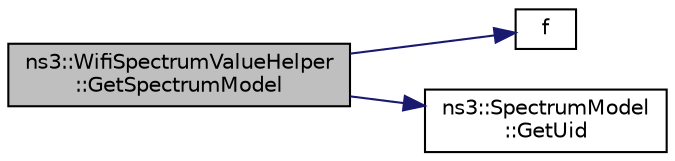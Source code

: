 digraph "ns3::WifiSpectrumValueHelper::GetSpectrumModel"
{
 // LATEX_PDF_SIZE
  edge [fontname="Helvetica",fontsize="10",labelfontname="Helvetica",labelfontsize="10"];
  node [fontname="Helvetica",fontsize="10",shape=record];
  rankdir="LR";
  Node1 [label="ns3::WifiSpectrumValueHelper\l::GetSpectrumModel",height=0.2,width=0.4,color="black", fillcolor="grey75", style="filled", fontcolor="black",tooltip="Return a SpectrumModel instance corresponding to the center frequency and channel width."];
  Node1 -> Node2 [color="midnightblue",fontsize="10",style="solid",fontname="Helvetica"];
  Node2 [label="f",height=0.2,width=0.4,color="black", fillcolor="white", style="filled",URL="$80211b_8c.html#ae7ffc1a8f84fa47a0812b2f2b9627132",tooltip=" "];
  Node1 -> Node3 [color="midnightblue",fontsize="10",style="solid",fontname="Helvetica"];
  Node3 [label="ns3::SpectrumModel\l::GetUid",height=0.2,width=0.4,color="black", fillcolor="white", style="filled",URL="$classns3_1_1_spectrum_model.html#ac7e8ea430e6388bd982cc9dd148d7c4c",tooltip=" "];
}
